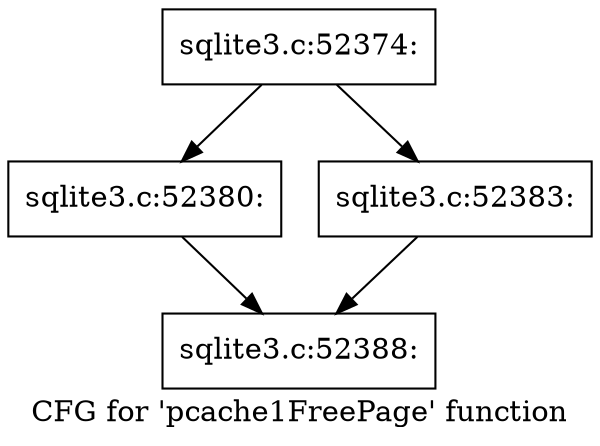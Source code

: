 digraph "CFG for 'pcache1FreePage' function" {
	label="CFG for 'pcache1FreePage' function";

	Node0x55c0f57ec740 [shape=record,label="{sqlite3.c:52374:}"];
	Node0x55c0f57ec740 -> Node0x55c0fa955cb0;
	Node0x55c0f57ec740 -> Node0x55c0fa956b50;
	Node0x55c0fa955cb0 [shape=record,label="{sqlite3.c:52380:}"];
	Node0x55c0fa955cb0 -> Node0x55c0fa956b00;
	Node0x55c0fa956b50 [shape=record,label="{sqlite3.c:52383:}"];
	Node0x55c0fa956b50 -> Node0x55c0fa956b00;
	Node0x55c0fa956b00 [shape=record,label="{sqlite3.c:52388:}"];
}
